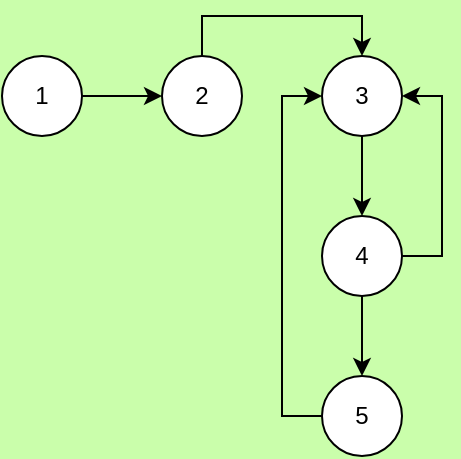<mxfile version="24.3.1" type="device">
  <diagram name="Página-1" id="gHQb96KS4q3t2H0Nk5Vd">
    <mxGraphModel dx="874" dy="441" grid="1" gridSize="10" guides="1" tooltips="1" connect="1" arrows="1" fold="1" page="1" pageScale="1" pageWidth="827" pageHeight="1169" background="#cafeab" math="0" shadow="0">
      <root>
        <mxCell id="0" />
        <mxCell id="1" parent="0" />
        <mxCell id="HrlBCg0L3fc_F2zYtulu-41" style="edgeStyle=orthogonalEdgeStyle;rounded=0;orthogonalLoop=1;jettySize=auto;html=1;exitX=1;exitY=0.5;exitDx=0;exitDy=0;entryX=0;entryY=0.5;entryDx=0;entryDy=0;" edge="1" parent="1" source="5kBc1PmtwXuqb3jVYr31-1" target="HrlBCg0L3fc_F2zYtulu-29">
          <mxGeometry relative="1" as="geometry" />
        </mxCell>
        <mxCell id="5kBc1PmtwXuqb3jVYr31-1" value="&lt;font style=&quot;font-size: 12px;&quot;&gt;1&lt;/font&gt;" style="ellipse;whiteSpace=wrap;html=1;aspect=fixed;" parent="1" vertex="1">
          <mxGeometry x="200" y="160" width="40" height="40" as="geometry" />
        </mxCell>
        <mxCell id="HrlBCg0L3fc_F2zYtulu-39" style="edgeStyle=orthogonalEdgeStyle;rounded=0;orthogonalLoop=1;jettySize=auto;html=1;exitX=0.5;exitY=0;exitDx=0;exitDy=0;entryX=0.5;entryY=0;entryDx=0;entryDy=0;" edge="1" parent="1" source="HrlBCg0L3fc_F2zYtulu-29" target="HrlBCg0L3fc_F2zYtulu-30">
          <mxGeometry relative="1" as="geometry" />
        </mxCell>
        <mxCell id="HrlBCg0L3fc_F2zYtulu-29" value="2" style="ellipse;whiteSpace=wrap;html=1;aspect=fixed;" vertex="1" parent="1">
          <mxGeometry x="280" y="160" width="40" height="40" as="geometry" />
        </mxCell>
        <mxCell id="HrlBCg0L3fc_F2zYtulu-34" style="edgeStyle=orthogonalEdgeStyle;rounded=0;orthogonalLoop=1;jettySize=auto;html=1;exitX=0.5;exitY=1;exitDx=0;exitDy=0;" edge="1" parent="1" source="HrlBCg0L3fc_F2zYtulu-30" target="HrlBCg0L3fc_F2zYtulu-31">
          <mxGeometry relative="1" as="geometry" />
        </mxCell>
        <mxCell id="HrlBCg0L3fc_F2zYtulu-30" value="3" style="ellipse;whiteSpace=wrap;html=1;aspect=fixed;" vertex="1" parent="1">
          <mxGeometry x="360" y="160" width="40" height="40" as="geometry" />
        </mxCell>
        <mxCell id="HrlBCg0L3fc_F2zYtulu-32" style="edgeStyle=orthogonalEdgeStyle;rounded=0;orthogonalLoop=1;jettySize=auto;html=1;exitX=1;exitY=0.5;exitDx=0;exitDy=0;entryX=1;entryY=0.5;entryDx=0;entryDy=0;" edge="1" parent="1" source="HrlBCg0L3fc_F2zYtulu-31" target="HrlBCg0L3fc_F2zYtulu-30">
          <mxGeometry relative="1" as="geometry" />
        </mxCell>
        <mxCell id="HrlBCg0L3fc_F2zYtulu-35" style="edgeStyle=orthogonalEdgeStyle;rounded=0;orthogonalLoop=1;jettySize=auto;html=1;exitX=0.5;exitY=1;exitDx=0;exitDy=0;" edge="1" parent="1" source="HrlBCg0L3fc_F2zYtulu-31" target="HrlBCg0L3fc_F2zYtulu-33">
          <mxGeometry relative="1" as="geometry" />
        </mxCell>
        <mxCell id="HrlBCg0L3fc_F2zYtulu-31" value="4" style="ellipse;whiteSpace=wrap;html=1;aspect=fixed;" vertex="1" parent="1">
          <mxGeometry x="360" y="240" width="40" height="40" as="geometry" />
        </mxCell>
        <mxCell id="HrlBCg0L3fc_F2zYtulu-36" style="edgeStyle=orthogonalEdgeStyle;rounded=0;orthogonalLoop=1;jettySize=auto;html=1;exitX=0;exitY=0.5;exitDx=0;exitDy=0;entryX=0;entryY=0.5;entryDx=0;entryDy=0;" edge="1" parent="1" source="HrlBCg0L3fc_F2zYtulu-33" target="HrlBCg0L3fc_F2zYtulu-30">
          <mxGeometry relative="1" as="geometry" />
        </mxCell>
        <mxCell id="HrlBCg0L3fc_F2zYtulu-33" value="5" style="ellipse;whiteSpace=wrap;html=1;aspect=fixed;" vertex="1" parent="1">
          <mxGeometry x="360" y="320" width="40" height="40" as="geometry" />
        </mxCell>
      </root>
    </mxGraphModel>
  </diagram>
</mxfile>
